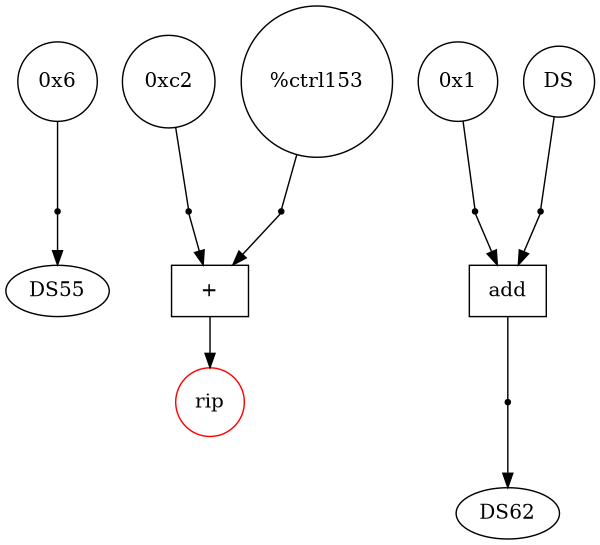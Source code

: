 digraph test{
	size = "4,4";
"0x654" [label = "0x6", shape = "circle"];
"t1d54" [label = "t1d", shape = "point"];
"0x654" -> "t1d54" ["dir" = "none"];
"t1d54" -> "DS55";
"t156" [label = "t1", shape = "point"];
"%ctrl15356" [label = "%ctrl153", shape = "circle"];
"%ctrl15356" -> "t156"["dir" = "none"];
"0xc257" [label = "0xc2", shape = "circle"];
"t257" [label = "t2", shape = "point"];
"0xc257" -> "t257" ["dir" = "none"];
"add58" [label = "+", shape = "box"];
"rip58" [label = "rip", shape = "circle", color = "red"];
"t156" -> "add58"; 
"t257" -> "add58"; 
"add58" -> "rip58";
"0x159" [label = "0x1", shape = "circle"];
"t2d59" [label = "t2d", shape = "point"];
"0x159" -> "t2d59" ["dir" = "none"];
"t1d60"[label = "t1d", shape = "circle"];
"DS60" [label = "DS", shape = "circle"];
"t1d60" [label = "t1d", shape = "point"];
"DS60" -> "t1d60" ["dir" = "none"];
"add61" [label = "add", shape = "box"];
"t1d61" [label = "t1d", shape = "point"];
"t1d60" -> "add61";
"t2d59" -> "add61";
"t1d61" [label = "t1d", shape = "point"];
"add61" -> "t1d61"["dir" = "none"];
"t1d61" -> "DS62";
}